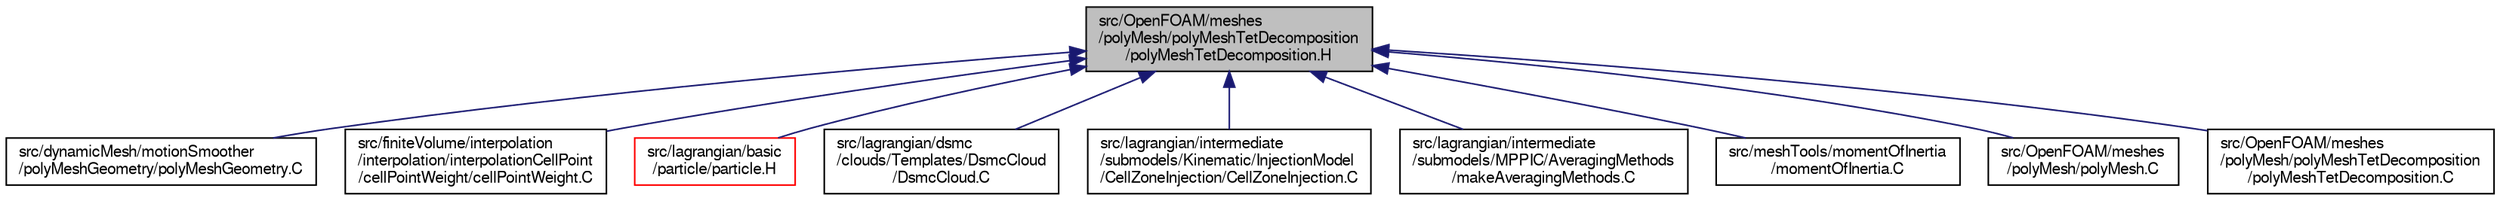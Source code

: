 digraph "src/OpenFOAM/meshes/polyMesh/polyMeshTetDecomposition/polyMeshTetDecomposition.H"
{
  bgcolor="transparent";
  edge [fontname="FreeSans",fontsize="10",labelfontname="FreeSans",labelfontsize="10"];
  node [fontname="FreeSans",fontsize="10",shape=record];
  Node250 [label="src/OpenFOAM/meshes\l/polyMesh/polyMeshTetDecomposition\l/polyMeshTetDecomposition.H",height=0.2,width=0.4,color="black", fillcolor="grey75", style="filled", fontcolor="black"];
  Node250 -> Node251 [dir="back",color="midnightblue",fontsize="10",style="solid",fontname="FreeSans"];
  Node251 [label="src/dynamicMesh/motionSmoother\l/polyMeshGeometry/polyMeshGeometry.C",height=0.2,width=0.4,color="black",URL="$a00599.html"];
  Node250 -> Node252 [dir="back",color="midnightblue",fontsize="10",style="solid",fontname="FreeSans"];
  Node252 [label="src/finiteVolume/interpolation\l/interpolation/interpolationCellPoint\l/cellPointWeight/cellPointWeight.C",height=0.2,width=0.4,color="black",URL="$a03791.html"];
  Node250 -> Node253 [dir="back",color="midnightblue",fontsize="10",style="solid",fontname="FreeSans"];
  Node253 [label="src/lagrangian/basic\l/particle/particle.H",height=0.2,width=0.4,color="red",URL="$a04889.html"];
  Node250 -> Node387 [dir="back",color="midnightblue",fontsize="10",style="solid",fontname="FreeSans"];
  Node387 [label="src/lagrangian/dsmc\l/clouds/Templates/DsmcCloud\l/DsmcCloud.C",height=0.2,width=0.4,color="black",URL="$a05024.html"];
  Node250 -> Node388 [dir="back",color="midnightblue",fontsize="10",style="solid",fontname="FreeSans"];
  Node388 [label="src/lagrangian/intermediate\l/submodels/Kinematic/InjectionModel\l/CellZoneInjection/CellZoneInjection.C",height=0.2,width=0.4,color="black",URL="$a05705.html"];
  Node250 -> Node389 [dir="back",color="midnightblue",fontsize="10",style="solid",fontname="FreeSans"];
  Node389 [label="src/lagrangian/intermediate\l/submodels/MPPIC/AveragingMethods\l/makeAveragingMethods.C",height=0.2,width=0.4,color="black",URL="$a06029.html"];
  Node250 -> Node390 [dir="back",color="midnightblue",fontsize="10",style="solid",fontname="FreeSans"];
  Node390 [label="src/meshTools/momentOfInertia\l/momentOfInertia.C",height=0.2,width=0.4,color="black",URL="$a07676.html"];
  Node250 -> Node391 [dir="back",color="midnightblue",fontsize="10",style="solid",fontname="FreeSans"];
  Node391 [label="src/OpenFOAM/meshes\l/polyMesh/polyMesh.C",height=0.2,width=0.4,color="black",URL="$a11627.html"];
  Node250 -> Node392 [dir="back",color="midnightblue",fontsize="10",style="solid",fontname="FreeSans"];
  Node392 [label="src/OpenFOAM/meshes\l/polyMesh/polyMeshTetDecomposition\l/polyMeshTetDecomposition.C",height=0.2,width=0.4,color="black",URL="$a11654.html"];
}
